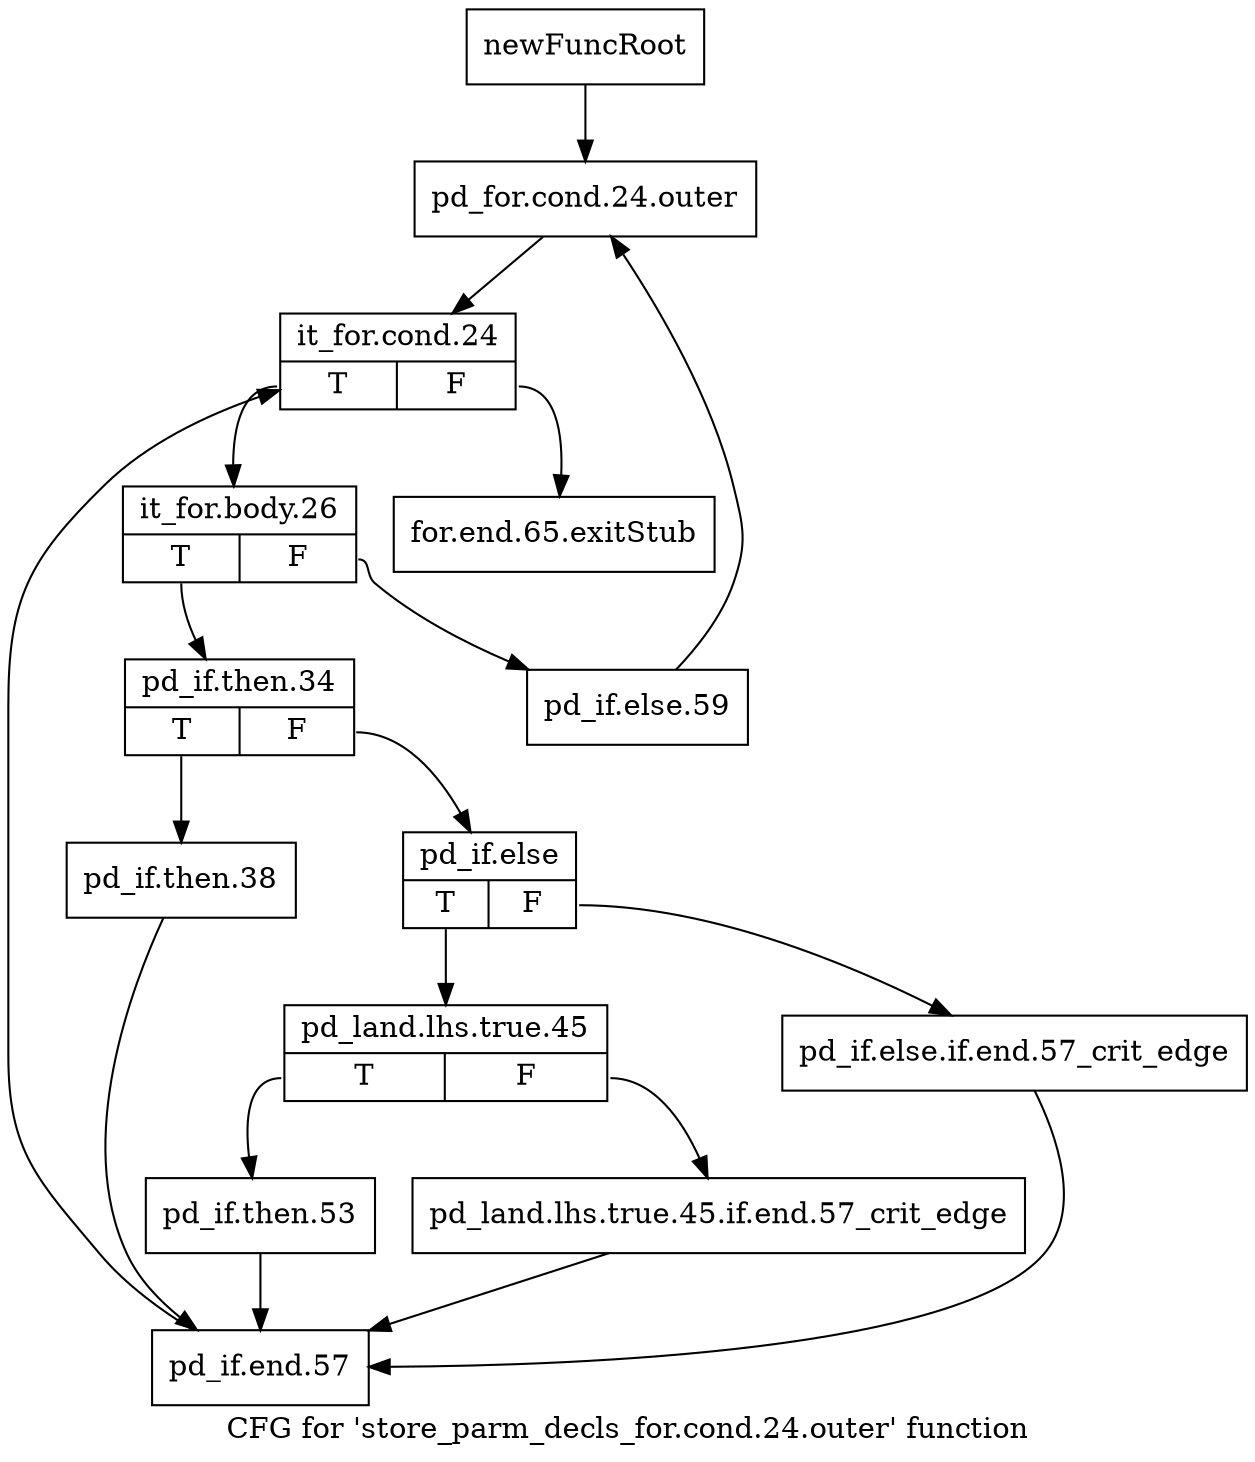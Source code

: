 digraph "CFG for 'store_parm_decls_for.cond.24.outer' function" {
	label="CFG for 'store_parm_decls_for.cond.24.outer' function";

	Node0x9fda960 [shape=record,label="{newFuncRoot}"];
	Node0x9fda960 -> Node0x9fdaec0;
	Node0x9fdae70 [shape=record,label="{for.end.65.exitStub}"];
	Node0x9fdaec0 [shape=record,label="{pd_for.cond.24.outer}"];
	Node0x9fdaec0 -> Node0x9fdaf10;
	Node0x9fdaf10 [shape=record,label="{it_for.cond.24|{<s0>T|<s1>F}}"];
	Node0x9fdaf10:s0 -> Node0x9fdaf60;
	Node0x9fdaf10:s1 -> Node0x9fdae70;
	Node0x9fdaf60 [shape=record,label="{it_for.body.26|{<s0>T|<s1>F}}"];
	Node0x9fdaf60:s0 -> Node0x9fdb000;
	Node0x9fdaf60:s1 -> Node0x9fdafb0;
	Node0x9fdafb0 [shape=record,label="{pd_if.else.59}"];
	Node0x9fdafb0 -> Node0x9fdaec0;
	Node0x9fdb000 [shape=record,label="{pd_if.then.34|{<s0>T|<s1>F}}"];
	Node0x9fdb000:s0 -> Node0x9fdb1e0;
	Node0x9fdb000:s1 -> Node0x9fdb050;
	Node0x9fdb050 [shape=record,label="{pd_if.else|{<s0>T|<s1>F}}"];
	Node0x9fdb050:s0 -> Node0x9fdb0f0;
	Node0x9fdb050:s1 -> Node0x9fdb0a0;
	Node0x9fdb0a0 [shape=record,label="{pd_if.else.if.end.57_crit_edge}"];
	Node0x9fdb0a0 -> Node0x9fdb230;
	Node0x9fdb0f0 [shape=record,label="{pd_land.lhs.true.45|{<s0>T|<s1>F}}"];
	Node0x9fdb0f0:s0 -> Node0x9fdb190;
	Node0x9fdb0f0:s1 -> Node0x9fdb140;
	Node0x9fdb140 [shape=record,label="{pd_land.lhs.true.45.if.end.57_crit_edge}"];
	Node0x9fdb140 -> Node0x9fdb230;
	Node0x9fdb190 [shape=record,label="{pd_if.then.53}"];
	Node0x9fdb190 -> Node0x9fdb230;
	Node0x9fdb1e0 [shape=record,label="{pd_if.then.38}"];
	Node0x9fdb1e0 -> Node0x9fdb230;
	Node0x9fdb230 [shape=record,label="{pd_if.end.57}"];
	Node0x9fdb230 -> Node0x9fdaf10;
}
